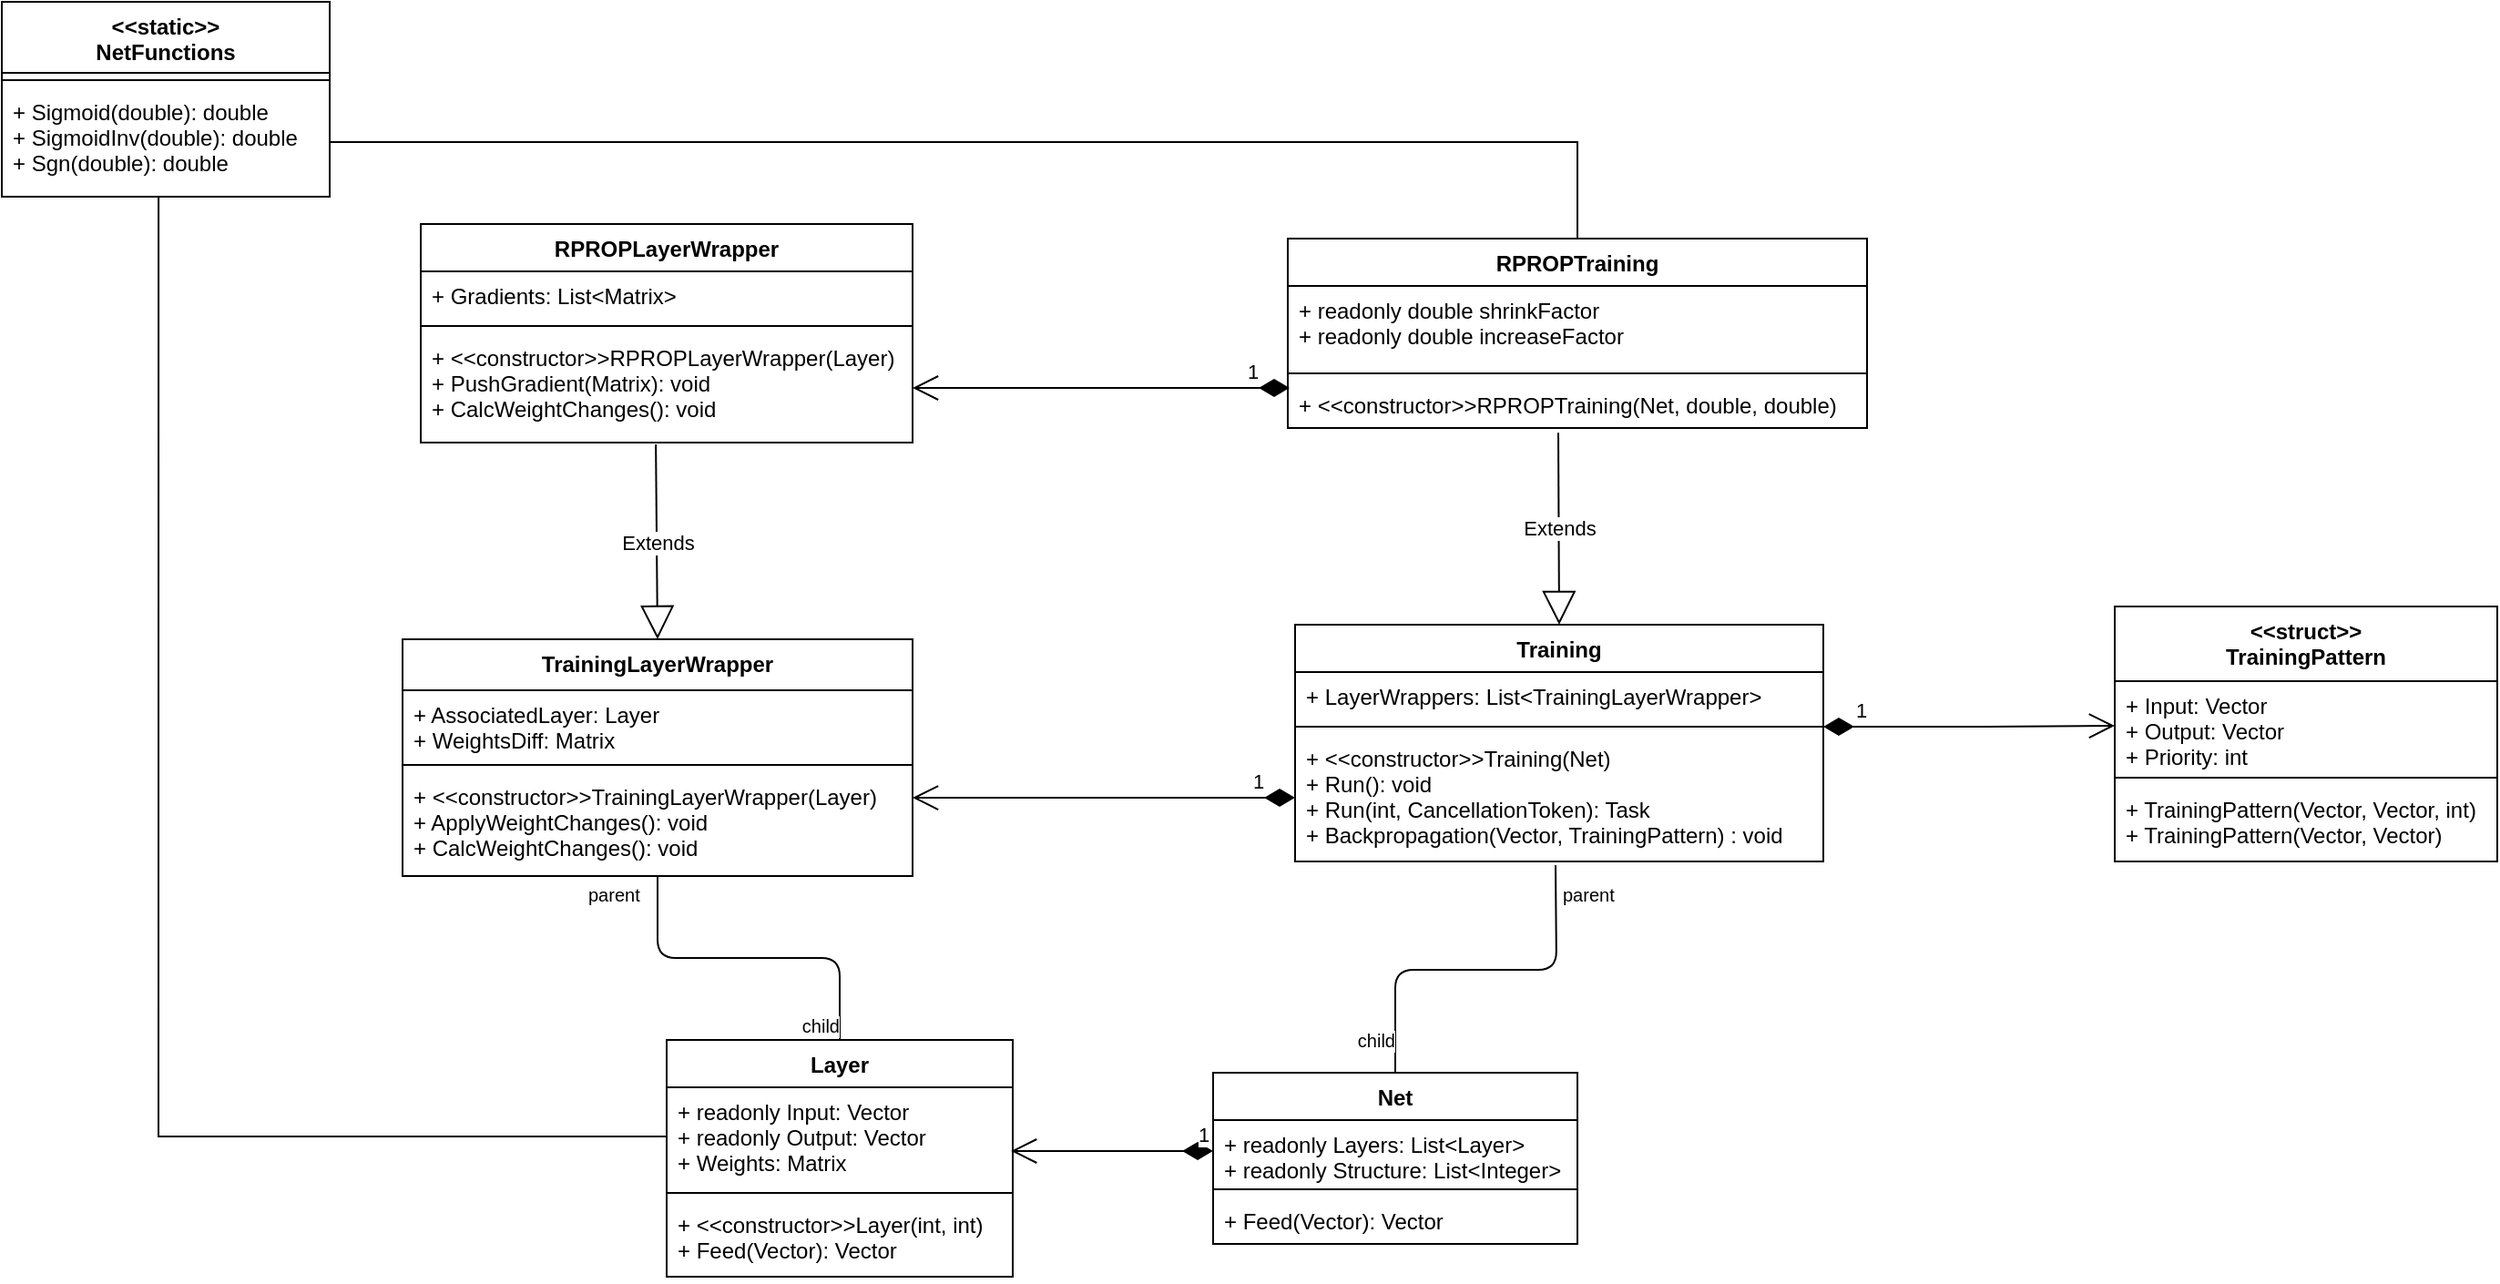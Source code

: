 <mxfile version="12.2.2" type="device" pages="1"><diagram id="gaZYu4Hf3uu8DKzVPbuM" name="Page-1"><mxGraphModel dx="1899" dy="792" grid="1" gridSize="10" guides="1" tooltips="1" connect="1" arrows="1" fold="1" page="1" pageScale="1" pageWidth="827" pageHeight="1169" math="0" shadow="0"><root><mxCell id="0"/><mxCell id="1" parent="0"/><mxCell id="vXq7QeVqDX72mNbX5AfL-1" value="Layer" style="swimlane;fontStyle=1;align=center;verticalAlign=top;childLayout=stackLayout;horizontal=1;startSize=26;horizontalStack=0;resizeParent=1;resizeParentMax=0;resizeLast=0;collapsible=1;marginBottom=0;" parent="1" vertex="1"><mxGeometry x="5" y="680" width="190" height="130" as="geometry"/></mxCell><mxCell id="vXq7QeVqDX72mNbX5AfL-2" value="+ readonly Input: Vector&#10;+ readonly Output: Vector&#10;+ Weights: Matrix" style="text;strokeColor=none;fillColor=none;align=left;verticalAlign=top;spacingLeft=4;spacingRight=4;overflow=hidden;rotatable=0;points=[[0,0.5],[1,0.5]];portConstraint=eastwest;" parent="vXq7QeVqDX72mNbX5AfL-1" vertex="1"><mxGeometry y="26" width="190" height="54" as="geometry"/></mxCell><mxCell id="vXq7QeVqDX72mNbX5AfL-3" value="" style="line;strokeWidth=1;fillColor=none;align=left;verticalAlign=middle;spacingTop=-1;spacingLeft=3;spacingRight=3;rotatable=0;labelPosition=right;points=[];portConstraint=eastwest;" parent="vXq7QeVqDX72mNbX5AfL-1" vertex="1"><mxGeometry y="80" width="190" height="8" as="geometry"/></mxCell><mxCell id="vXq7QeVqDX72mNbX5AfL-4" value="+ &lt;&lt;constructor&gt;&gt;Layer(int, int)&#10;+ Feed(Vector): Vector" style="text;strokeColor=none;fillColor=none;align=left;verticalAlign=top;spacingLeft=4;spacingRight=4;overflow=hidden;rotatable=0;points=[[0,0.5],[1,0.5]];portConstraint=eastwest;" parent="vXq7QeVqDX72mNbX5AfL-1" vertex="1"><mxGeometry y="88" width="190" height="42" as="geometry"/></mxCell><mxCell id="vXq7QeVqDX72mNbX5AfL-5" value="Net" style="swimlane;fontStyle=1;align=center;verticalAlign=top;childLayout=stackLayout;horizontal=1;startSize=26;horizontalStack=0;resizeParent=1;resizeParentMax=0;resizeLast=0;collapsible=1;marginBottom=0;" parent="1" vertex="1"><mxGeometry x="305" y="698" width="200" height="94" as="geometry"/></mxCell><mxCell id="vXq7QeVqDX72mNbX5AfL-6" value="+ readonly Layers: List&lt;Layer&gt;&#10;+ readonly Structure: List&lt;Integer&gt;" style="text;strokeColor=none;fillColor=none;align=left;verticalAlign=top;spacingLeft=4;spacingRight=4;overflow=hidden;rotatable=0;points=[[0,0.5],[1,0.5]];portConstraint=eastwest;" parent="vXq7QeVqDX72mNbX5AfL-5" vertex="1"><mxGeometry y="26" width="200" height="34" as="geometry"/></mxCell><mxCell id="vXq7QeVqDX72mNbX5AfL-7" value="" style="line;strokeWidth=1;fillColor=none;align=left;verticalAlign=middle;spacingTop=-1;spacingLeft=3;spacingRight=3;rotatable=0;labelPosition=right;points=[];portConstraint=eastwest;" parent="vXq7QeVqDX72mNbX5AfL-5" vertex="1"><mxGeometry y="60" width="200" height="8" as="geometry"/></mxCell><mxCell id="vXq7QeVqDX72mNbX5AfL-8" value="+ Feed(Vector): Vector" style="text;strokeColor=none;fillColor=none;align=left;verticalAlign=top;spacingLeft=4;spacingRight=4;overflow=hidden;rotatable=0;points=[[0,0.5],[1,0.5]];portConstraint=eastwest;" parent="vXq7QeVqDX72mNbX5AfL-5" vertex="1"><mxGeometry y="68" width="200" height="26" as="geometry"/></mxCell><mxCell id="vXq7QeVqDX72mNbX5AfL-10" value="1" style="endArrow=open;html=1;endSize=12;startArrow=diamondThin;startSize=14;startFill=1;align=left;verticalAlign=bottom;exitX=0;exitY=0.5;exitDx=0;exitDy=0;entryX=0.995;entryY=0.648;entryDx=0;entryDy=0;entryPerimeter=0;" parent="1" source="vXq7QeVqDX72mNbX5AfL-6" target="vXq7QeVqDX72mNbX5AfL-2" edge="1"><mxGeometry x="-0.82" relative="1" as="geometry"><mxPoint x="590" y="450" as="sourcePoint"/><mxPoint x="99" y="840" as="targetPoint"/><mxPoint as="offset"/></mxGeometry></mxCell><mxCell id="vXq7QeVqDX72mNbX5AfL-11" value="Training" style="swimlane;fontStyle=1;align=center;verticalAlign=top;childLayout=stackLayout;horizontal=1;startSize=26;horizontalStack=0;resizeParent=1;resizeParentMax=0;resizeLast=0;collapsible=1;marginBottom=0;" parent="1" vertex="1"><mxGeometry x="350" y="452" width="290" height="130" as="geometry"/></mxCell><mxCell id="vXq7QeVqDX72mNbX5AfL-12" value="+ LayerWrappers: List&lt;TrainingLayerWrapper&gt;" style="text;strokeColor=none;fillColor=none;align=left;verticalAlign=top;spacingLeft=4;spacingRight=4;overflow=hidden;rotatable=0;points=[[0,0.5],[1,0.5]];portConstraint=eastwest;" parent="vXq7QeVqDX72mNbX5AfL-11" vertex="1"><mxGeometry y="26" width="290" height="26" as="geometry"/></mxCell><mxCell id="vXq7QeVqDX72mNbX5AfL-13" value="" style="line;strokeWidth=1;fillColor=none;align=left;verticalAlign=middle;spacingTop=-1;spacingLeft=3;spacingRight=3;rotatable=0;labelPosition=right;points=[];portConstraint=eastwest;" parent="vXq7QeVqDX72mNbX5AfL-11" vertex="1"><mxGeometry y="52" width="290" height="8" as="geometry"/></mxCell><mxCell id="vXq7QeVqDX72mNbX5AfL-14" value="+ &lt;&lt;constructor&gt;&gt;Training(Net)&#10;+ Run(): void&#10;+ Run(int, CancellationToken): Task&#10;+ Backpropagation(Vector, TrainingPattern) : void" style="text;strokeColor=none;fillColor=none;align=left;verticalAlign=top;spacingLeft=4;spacingRight=4;overflow=hidden;rotatable=0;points=[[0,0.5],[1,0.5]];portConstraint=eastwest;fontStyle=0" parent="vXq7QeVqDX72mNbX5AfL-11" vertex="1"><mxGeometry y="60" width="290" height="70" as="geometry"/></mxCell><mxCell id="vXq7QeVqDX72mNbX5AfL-16" value="" style="endArrow=none;html=1;entryX=0.5;entryY=0;entryDx=0;entryDy=0;edgeStyle=orthogonalEdgeStyle;" parent="1" target="vXq7QeVqDX72mNbX5AfL-5" edge="1"><mxGeometry relative="1" as="geometry"><mxPoint x="493" y="584" as="sourcePoint"/><mxPoint x="440" y="290" as="targetPoint"/></mxGeometry></mxCell><mxCell id="vXq7QeVqDX72mNbX5AfL-17" value="parent" style="resizable=0;html=1;align=left;verticalAlign=bottom;labelBackgroundColor=#ffffff;fontSize=10;" parent="vXq7QeVqDX72mNbX5AfL-16" connectable="0" vertex="1"><mxGeometry x="-1" relative="1" as="geometry"><mxPoint x="2" y="24" as="offset"/></mxGeometry></mxCell><mxCell id="vXq7QeVqDX72mNbX5AfL-18" value="child" style="resizable=0;html=1;align=right;verticalAlign=bottom;labelBackgroundColor=#ffffff;fontSize=10;" parent="vXq7QeVqDX72mNbX5AfL-16" connectable="0" vertex="1"><mxGeometry x="1" relative="1" as="geometry"><mxPoint y="-9" as="offset"/></mxGeometry></mxCell><mxCell id="vXq7QeVqDX72mNbX5AfL-25" value="&lt;&lt;struct&gt;&gt;&#10;TrainingPattern" style="swimlane;fontStyle=1;align=center;verticalAlign=top;childLayout=stackLayout;horizontal=1;startSize=41;horizontalStack=0;resizeParent=1;resizeParentMax=0;resizeLast=0;collapsible=1;marginBottom=0;" parent="1" vertex="1"><mxGeometry x="800" y="442" width="210" height="140" as="geometry"/></mxCell><mxCell id="vXq7QeVqDX72mNbX5AfL-26" value="+ Input: Vector&#10;+ Output: Vector&#10;+ Priority: int" style="text;strokeColor=none;fillColor=none;align=left;verticalAlign=top;spacingLeft=4;spacingRight=4;overflow=hidden;rotatable=0;points=[[0,0.5],[1,0.5]];portConstraint=eastwest;" parent="vXq7QeVqDX72mNbX5AfL-25" vertex="1"><mxGeometry y="41" width="210" height="49" as="geometry"/></mxCell><mxCell id="vXq7QeVqDX72mNbX5AfL-27" value="" style="line;strokeWidth=1;fillColor=none;align=left;verticalAlign=middle;spacingTop=-1;spacingLeft=3;spacingRight=3;rotatable=0;labelPosition=right;points=[];portConstraint=eastwest;" parent="vXq7QeVqDX72mNbX5AfL-25" vertex="1"><mxGeometry y="90" width="210" height="8" as="geometry"/></mxCell><mxCell id="vXq7QeVqDX72mNbX5AfL-28" value="+ TrainingPattern(Vector, Vector, int)&#10;+ TrainingPattern(Vector, Vector)" style="text;strokeColor=none;fillColor=none;align=left;verticalAlign=top;spacingLeft=4;spacingRight=4;overflow=hidden;rotatable=0;points=[[0,0.5],[1,0.5]];portConstraint=eastwest;" parent="vXq7QeVqDX72mNbX5AfL-25" vertex="1"><mxGeometry y="98" width="210" height="42" as="geometry"/></mxCell><mxCell id="vXq7QeVqDX72mNbX5AfL-29" value="1" style="endArrow=open;html=1;endSize=12;startArrow=diamondThin;startSize=14;startFill=1;edgeStyle=orthogonalEdgeStyle;align=left;verticalAlign=bottom;exitX=1;exitY=1.154;exitDx=0;exitDy=0;entryX=0;entryY=0.5;entryDx=0;entryDy=0;exitPerimeter=0;" parent="1" source="vXq7QeVqDX72mNbX5AfL-12" target="vXq7QeVqDX72mNbX5AfL-26" edge="1"><mxGeometry x="-0.8" relative="1" as="geometry"><mxPoint x="300" y="280" as="sourcePoint"/><mxPoint x="460" y="280" as="targetPoint"/><mxPoint as="offset"/></mxGeometry></mxCell><mxCell id="vXq7QeVqDX72mNbX5AfL-30" value="&lt;&lt;static&gt;&gt;&#10;NetFunctions" style="swimlane;fontStyle=1;align=center;verticalAlign=top;childLayout=stackLayout;horizontal=1;startSize=39;horizontalStack=0;resizeParent=1;resizeParentMax=0;resizeLast=0;collapsible=1;marginBottom=0;" parent="1" vertex="1"><mxGeometry x="-360" y="110" width="180" height="107" as="geometry"/></mxCell><mxCell id="vXq7QeVqDX72mNbX5AfL-32" value="" style="line;strokeWidth=1;fillColor=none;align=left;verticalAlign=middle;spacingTop=-1;spacingLeft=3;spacingRight=3;rotatable=0;labelPosition=right;points=[];portConstraint=eastwest;" parent="vXq7QeVqDX72mNbX5AfL-30" vertex="1"><mxGeometry y="39" width="180" height="8" as="geometry"/></mxCell><mxCell id="vXq7QeVqDX72mNbX5AfL-33" value="+ Sigmoid(double): double&#10;+ SigmoidInv(double): double&#10;+ Sgn(double): double" style="text;strokeColor=none;fillColor=none;align=left;verticalAlign=top;spacingLeft=4;spacingRight=4;overflow=hidden;rotatable=0;points=[[0,0.5],[1,0.5]];portConstraint=eastwest;" parent="vXq7QeVqDX72mNbX5AfL-30" vertex="1"><mxGeometry y="47" width="180" height="60" as="geometry"/></mxCell><mxCell id="vXq7QeVqDX72mNbX5AfL-34" style="edgeStyle=orthogonalEdgeStyle;rounded=0;orthogonalLoop=1;jettySize=auto;html=1;exitX=0.478;exitY=1;exitDx=0;exitDy=0;endArrow=none;endFill=0;exitPerimeter=0;" parent="1" source="vXq7QeVqDX72mNbX5AfL-33" target="vXq7QeVqDX72mNbX5AfL-2" edge="1"><mxGeometry relative="1" as="geometry"/></mxCell><mxCell id="vXq7QeVqDX72mNbX5AfL-35" style="rounded=0;orthogonalLoop=1;jettySize=auto;html=1;exitX=1;exitY=0.5;exitDx=0;exitDy=0;entryX=0.5;entryY=0;entryDx=0;entryDy=0;endArrow=none;endFill=0;edgeStyle=orthogonalEdgeStyle;elbow=vertical;" parent="1" source="vXq7QeVqDX72mNbX5AfL-33" target="rq-l0ZMGLIVpPo50TnEJ-20" edge="1"><mxGeometry relative="1" as="geometry"/></mxCell><mxCell id="ixTRFBnNoeSqY_DVNt80-9" value="TrainingLayerWrapper" style="swimlane;fontStyle=1;align=center;verticalAlign=top;childLayout=stackLayout;horizontal=1;startSize=28;horizontalStack=0;resizeParent=1;resizeParentMax=0;resizeLast=0;collapsible=1;marginBottom=0;" parent="1" vertex="1"><mxGeometry x="-140" y="460" width="280" height="130" as="geometry"/></mxCell><mxCell id="ixTRFBnNoeSqY_DVNt80-10" value="+ AssociatedLayer: Layer&#10;+ WeightsDiff: Matrix" style="text;strokeColor=none;fillColor=none;align=left;verticalAlign=top;spacingLeft=4;spacingRight=4;overflow=hidden;rotatable=0;points=[[0,0.5],[1,0.5]];portConstraint=eastwest;" parent="ixTRFBnNoeSqY_DVNt80-9" vertex="1"><mxGeometry y="28" width="280" height="37" as="geometry"/></mxCell><mxCell id="ixTRFBnNoeSqY_DVNt80-11" value="" style="line;strokeWidth=1;fillColor=none;align=left;verticalAlign=middle;spacingTop=-1;spacingLeft=3;spacingRight=3;rotatable=0;labelPosition=right;points=[];portConstraint=eastwest;" parent="ixTRFBnNoeSqY_DVNt80-9" vertex="1"><mxGeometry y="65" width="280" height="8" as="geometry"/></mxCell><mxCell id="ixTRFBnNoeSqY_DVNt80-12" value="+ &lt;&lt;constructor&gt;&gt;TrainingLayerWrapper(Layer)&#10;+ ApplyWeightChanges(): void&#10;+ CalcWeightChanges(): void" style="text;strokeColor=none;fillColor=none;align=left;verticalAlign=top;spacingLeft=4;spacingRight=4;overflow=hidden;rotatable=0;points=[[0,0.5],[1,0.5]];portConstraint=eastwest;" parent="ixTRFBnNoeSqY_DVNt80-9" vertex="1"><mxGeometry y="73" width="280" height="57" as="geometry"/></mxCell><mxCell id="ixTRFBnNoeSqY_DVNt80-13" value="1" style="endArrow=open;html=1;endSize=12;startArrow=diamondThin;startSize=14;startFill=1;align=left;verticalAlign=bottom;exitX=0;exitY=0.5;exitDx=0;exitDy=0;entryX=1;entryY=0.246;entryDx=0;entryDy=0;entryPerimeter=0;" parent="1" source="vXq7QeVqDX72mNbX5AfL-14" target="ixTRFBnNoeSqY_DVNt80-12" edge="1"><mxGeometry x="-0.755" relative="1" as="geometry"><mxPoint x="410" y="340" as="sourcePoint"/><mxPoint x="290" y="390" as="targetPoint"/><mxPoint as="offset"/></mxGeometry></mxCell><mxCell id="rq-l0ZMGLIVpPo50TnEJ-1" value="" style="endArrow=none;html=1;entryX=0.5;entryY=0;entryDx=0;entryDy=0;exitX=0.5;exitY=1;exitDx=0;exitDy=0;exitPerimeter=0;edgeStyle=orthogonalEdgeStyle;" parent="1" source="ixTRFBnNoeSqY_DVNt80-12" target="vXq7QeVqDX72mNbX5AfL-1" edge="1"><mxGeometry relative="1" as="geometry"><mxPoint x="170" y="563" as="sourcePoint"/><mxPoint x="220" y="650" as="targetPoint"/></mxGeometry></mxCell><mxCell id="rq-l0ZMGLIVpPo50TnEJ-2" value="parent" style="resizable=0;html=1;align=left;verticalAlign=bottom;labelBackgroundColor=#ffffff;fontSize=10;" parent="rq-l0ZMGLIVpPo50TnEJ-1" connectable="0" vertex="1"><mxGeometry x="-1" relative="1" as="geometry"><mxPoint x="-40" y="18" as="offset"/></mxGeometry></mxCell><mxCell id="rq-l0ZMGLIVpPo50TnEJ-3" value="child" style="resizable=0;html=1;align=right;verticalAlign=bottom;labelBackgroundColor=#ffffff;fontSize=10;" parent="rq-l0ZMGLIVpPo50TnEJ-1" connectable="0" vertex="1"><mxGeometry x="1" relative="1" as="geometry"/></mxCell><mxCell id="rq-l0ZMGLIVpPo50TnEJ-4" value="RPROPLayerWrapper" style="swimlane;fontStyle=1;align=center;verticalAlign=top;childLayout=stackLayout;horizontal=1;startSize=26;horizontalStack=0;resizeParent=1;resizeParentMax=0;resizeLast=0;collapsible=1;marginBottom=0;" parent="1" vertex="1"><mxGeometry x="-130" y="232" width="270" height="120" as="geometry"/></mxCell><mxCell id="rq-l0ZMGLIVpPo50TnEJ-5" value="+ Gradients: List&lt;Matrix&gt;" style="text;strokeColor=none;fillColor=none;align=left;verticalAlign=top;spacingLeft=4;spacingRight=4;overflow=hidden;rotatable=0;points=[[0,0.5],[1,0.5]];portConstraint=eastwest;" parent="rq-l0ZMGLIVpPo50TnEJ-4" vertex="1"><mxGeometry y="26" width="270" height="26" as="geometry"/></mxCell><mxCell id="rq-l0ZMGLIVpPo50TnEJ-6" value="" style="line;strokeWidth=1;fillColor=none;align=left;verticalAlign=middle;spacingTop=-1;spacingLeft=3;spacingRight=3;rotatable=0;labelPosition=right;points=[];portConstraint=eastwest;" parent="rq-l0ZMGLIVpPo50TnEJ-4" vertex="1"><mxGeometry y="52" width="270" height="8" as="geometry"/></mxCell><mxCell id="rq-l0ZMGLIVpPo50TnEJ-7" value="+ &lt;&lt;constructor&gt;&gt;RPROPLayerWrapper(Layer)&#10;+ PushGradient(Matrix): void&#10;+ CalcWeightChanges(): void" style="text;strokeColor=none;fillColor=none;align=left;verticalAlign=top;spacingLeft=4;spacingRight=4;overflow=hidden;rotatable=0;points=[[0,0.5],[1,0.5]];portConstraint=eastwest;" parent="rq-l0ZMGLIVpPo50TnEJ-4" vertex="1"><mxGeometry y="60" width="270" height="60" as="geometry"/></mxCell><mxCell id="rq-l0ZMGLIVpPo50TnEJ-8" value="Extends" style="endArrow=block;endSize=16;endFill=0;html=1;exitX=0.478;exitY=1.017;exitDx=0;exitDy=0;exitPerimeter=0;entryX=0.5;entryY=0;entryDx=0;entryDy=0;" parent="1" source="rq-l0ZMGLIVpPo50TnEJ-7" target="ixTRFBnNoeSqY_DVNt80-9" edge="1"><mxGeometry width="160" relative="1" as="geometry"><mxPoint x="80" y="440" as="sourcePoint"/><mxPoint x="240" y="440" as="targetPoint"/></mxGeometry></mxCell><mxCell id="rq-l0ZMGLIVpPo50TnEJ-20" value="RPROPTraining&#10;" style="swimlane;fontStyle=1;align=center;verticalAlign=top;childLayout=stackLayout;horizontal=1;startSize=26;horizontalStack=0;resizeParent=1;resizeParentMax=0;resizeLast=0;collapsible=1;marginBottom=0;" parent="1" vertex="1"><mxGeometry x="346" y="240" width="318" height="104" as="geometry"/></mxCell><mxCell id="rq-l0ZMGLIVpPo50TnEJ-21" value="+ readonly double shrinkFactor&#10;+ readonly double increaseFactor" style="text;strokeColor=none;fillColor=none;align=left;verticalAlign=top;spacingLeft=4;spacingRight=4;overflow=hidden;rotatable=0;points=[[0,0.5],[1,0.5]];portConstraint=eastwest;" parent="rq-l0ZMGLIVpPo50TnEJ-20" vertex="1"><mxGeometry y="26" width="318" height="44" as="geometry"/></mxCell><mxCell id="rq-l0ZMGLIVpPo50TnEJ-22" value="" style="line;strokeWidth=1;fillColor=none;align=left;verticalAlign=middle;spacingTop=-1;spacingLeft=3;spacingRight=3;rotatable=0;labelPosition=right;points=[];portConstraint=eastwest;" parent="rq-l0ZMGLIVpPo50TnEJ-20" vertex="1"><mxGeometry y="70" width="318" height="8" as="geometry"/></mxCell><mxCell id="rq-l0ZMGLIVpPo50TnEJ-23" value="+ &lt;&lt;constructor&gt;&gt;RPROPTraining(Net, double, double)" style="text;strokeColor=none;fillColor=none;align=left;verticalAlign=top;spacingLeft=4;spacingRight=4;overflow=hidden;rotatable=0;points=[[0,0.5],[1,0.5]];portConstraint=eastwest;" parent="rq-l0ZMGLIVpPo50TnEJ-20" vertex="1"><mxGeometry y="78" width="318" height="26" as="geometry"/></mxCell><mxCell id="rq-l0ZMGLIVpPo50TnEJ-25" value="Extends" style="endArrow=block;endSize=16;endFill=0;html=1;exitX=0.467;exitY=1.103;exitDx=0;exitDy=0;exitPerimeter=0;entryX=0.5;entryY=0;entryDx=0;entryDy=0;" parent="1" source="rq-l0ZMGLIVpPo50TnEJ-23" target="vXq7QeVqDX72mNbX5AfL-11" edge="1"><mxGeometry width="160" relative="1" as="geometry"><mxPoint x="500" y="410" as="sourcePoint"/><mxPoint x="660" y="410" as="targetPoint"/></mxGeometry></mxCell><mxCell id="lGBK88vfUgD1tspB-Eyf-3" value="1" style="endArrow=open;html=1;endSize=12;startArrow=diamondThin;startSize=14;startFill=1;align=left;verticalAlign=bottom;entryX=1;entryY=0.5;entryDx=0;entryDy=0;" edge="1" parent="1" target="rq-l0ZMGLIVpPo50TnEJ-7"><mxGeometry x="-0.755" relative="1" as="geometry"><mxPoint x="347" y="322" as="sourcePoint"/><mxPoint x="140" y="343.522" as="targetPoint"/><mxPoint as="offset"/></mxGeometry></mxCell></root></mxGraphModel></diagram></mxfile>